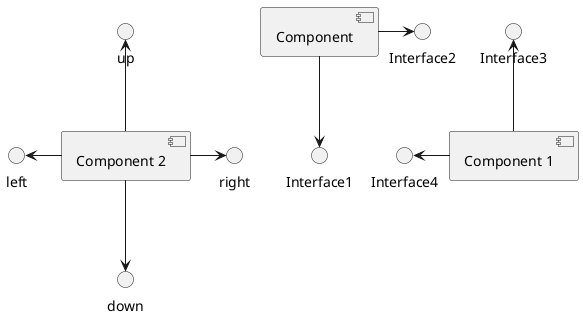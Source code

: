 @startuml Changing Arrows Direction
/'
By default, links between classes have two dashes -- and
are vertically oriented. It is possible to use horizontal link
by putting a single dash (or dot) like this:
'/
[Component] --> Interface1
[Component] -> Interface2

/'
You can also change directions by reversing the link:
'/
Interface3 <-- [Component 1]
Interface4 <- [Component 1]

/'
It is also possible to change arrow direction by adding left, right,
up or down keywords inside the arrow:
'/
[Component 2] -left-> left
[Component 2] -right-> right
[Component 2] -up-> up
[Component 2] -down-> down

@enduml
